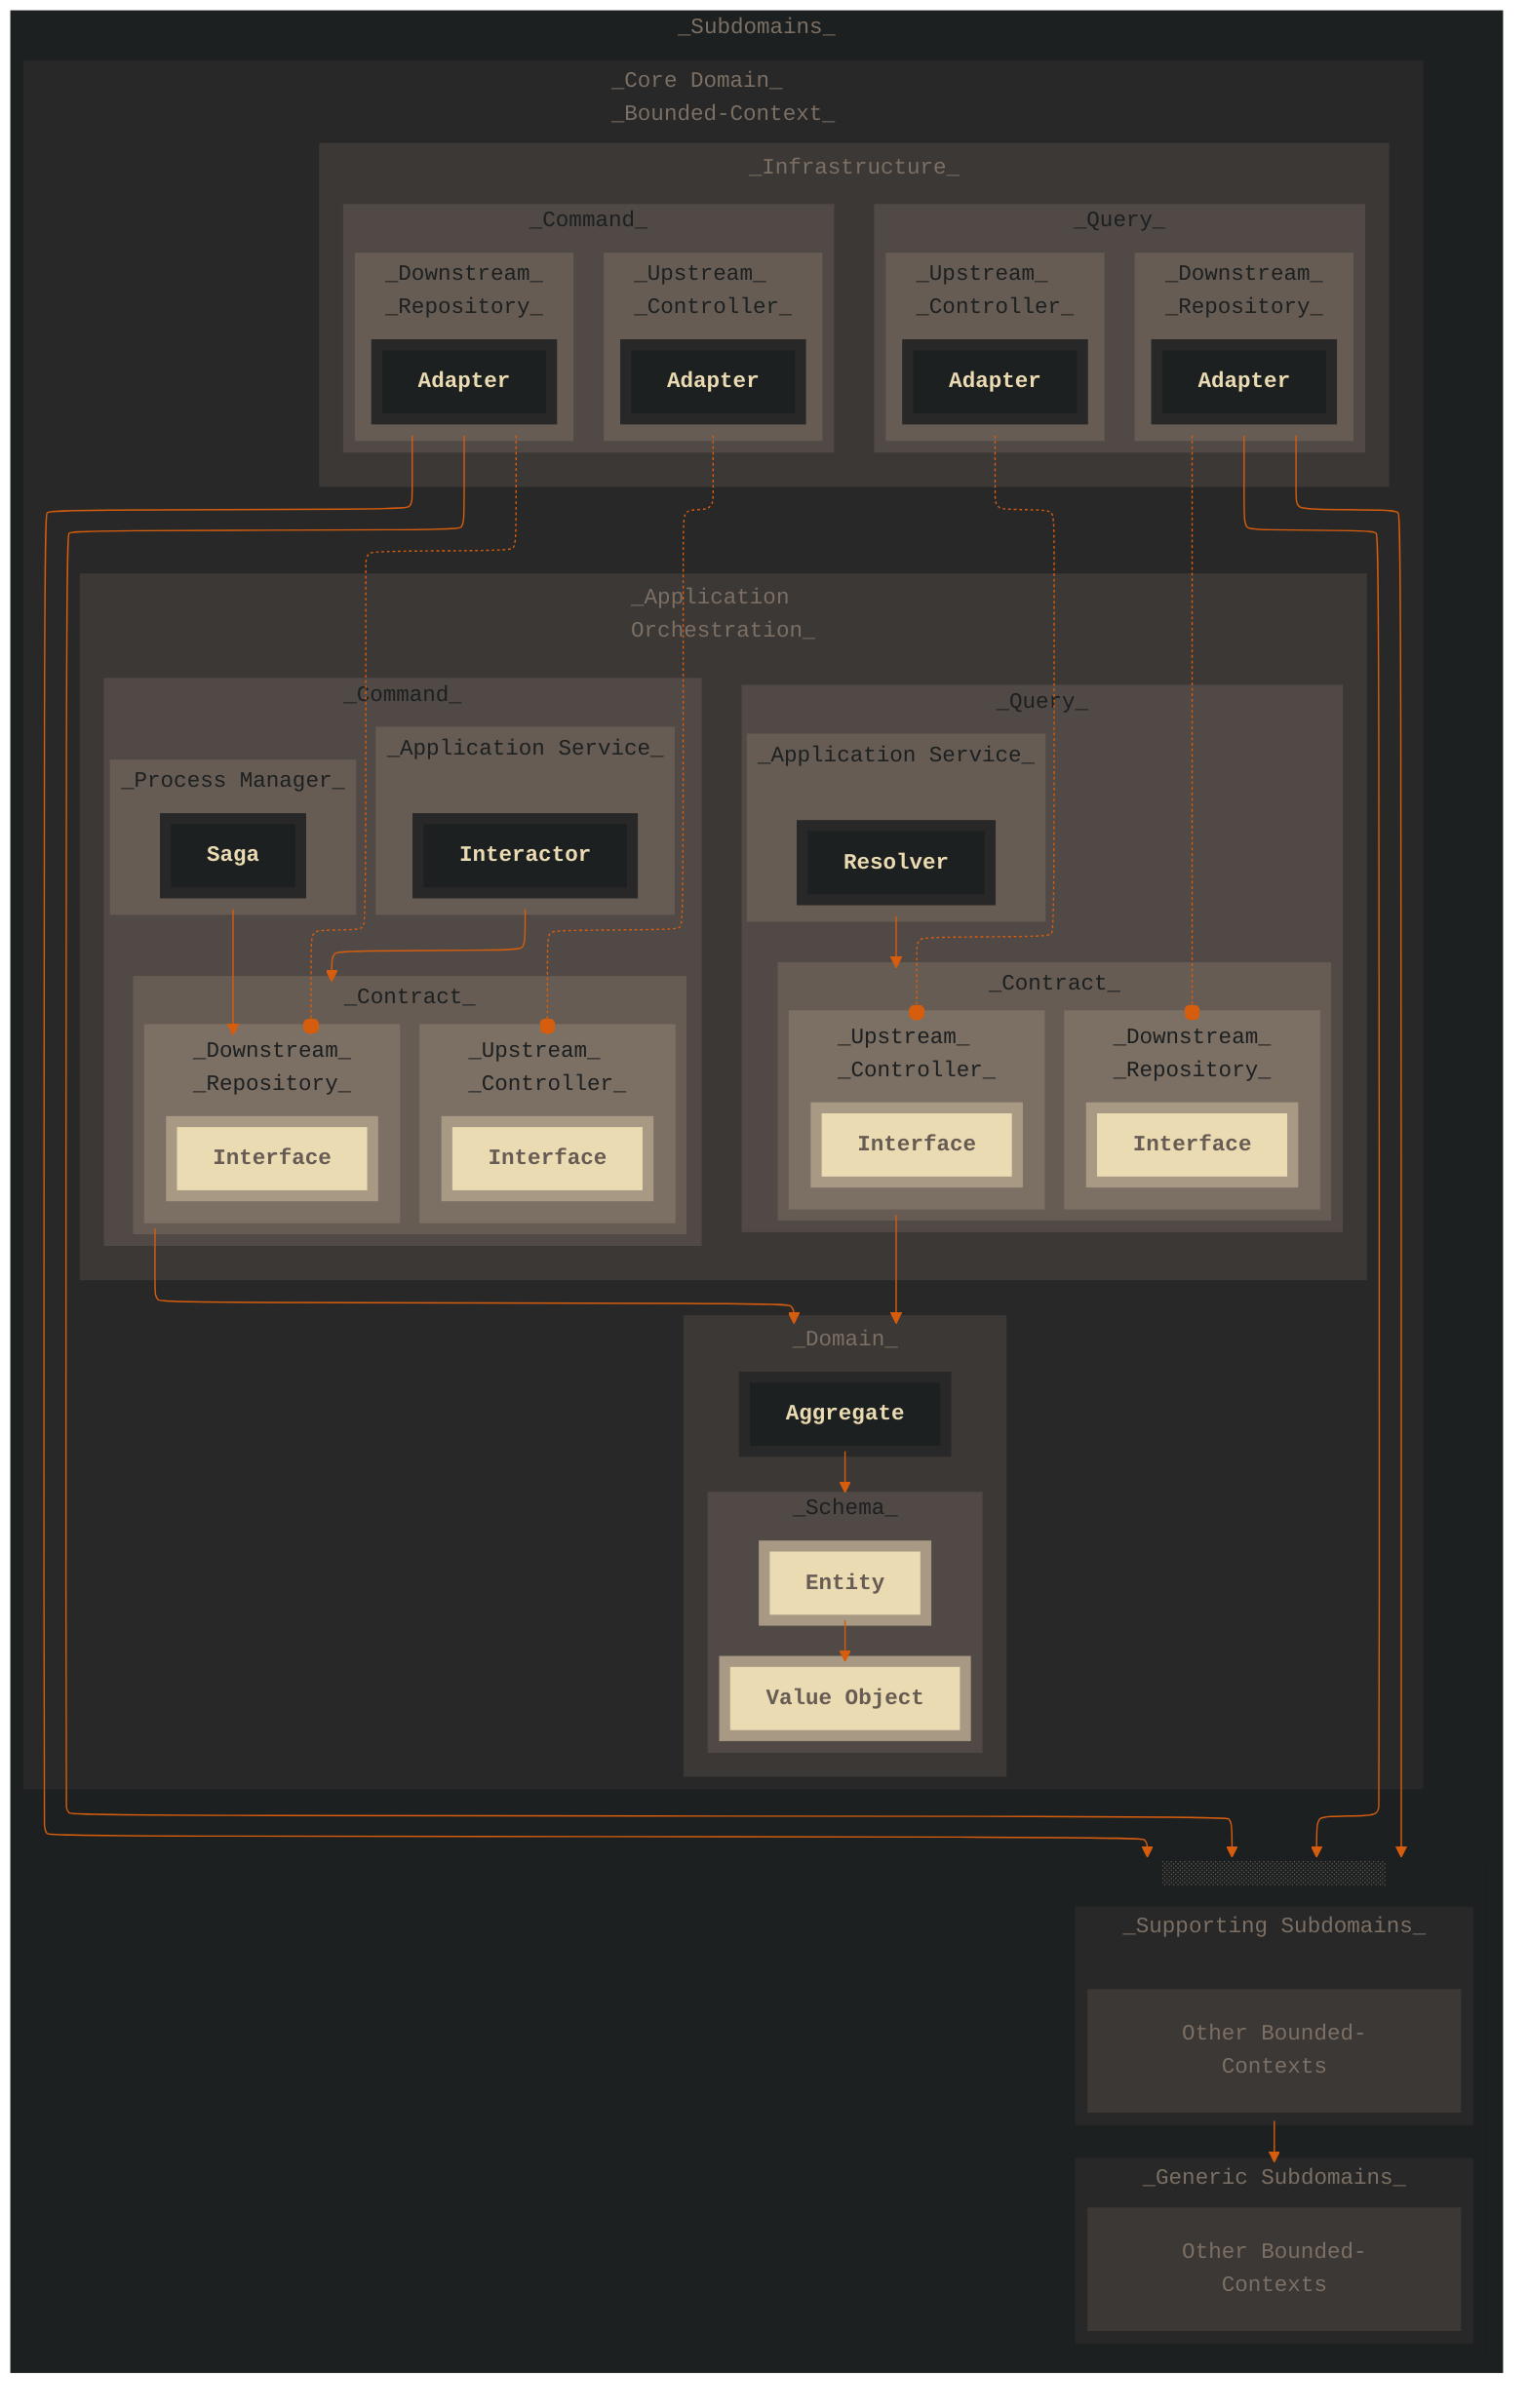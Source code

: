 ---

config:
    layout: elk
    look: classic
    theme: base
    themeVariables:
        fontFamily: "monospace"
        lineColor: "#D65D0E"

---

flowchart TB
    subgraph Subdomains["_Subdomains_"]
        subgraph Core["_Core Domain_<br>_Bounded-Context_"]
            subgraph Infrastructure["_Infrastructure_"]
                subgraph InfrastructureQuery["_Query_"]
                    subgraph InfrastructureQueryUpstream["_Upstream_<br>_Controller_"]
                        InfrastructureQueryUpstreamAdapter[Adapter]
                    end

                    subgraph InfrastructureQueryDownstream["_Downstream_<br>_Repository_"]
                        InfrastructureQueryDownstreamAdapter[Adapter]
                    end
                end

                subgraph InfrastructureCommand["_Command_"]
                    subgraph InfrastructureCommandUpstream["_Upstream_<br>_Controller_"]
                        InfrastructureCommandUpstreamAdapter[Adapter]
                    end

                    subgraph InfrastructureCommandDownstream["_Downstream_<br>_Repository_"]
                        InfrastructureCommandDownstreamAdapter[Adapter]
                    end
                end
            end

            subgraph Application["_Application<br>Orchestration_"]
                subgraph ApplicationQuery["_Query_"]
                    subgraph QueryApplicationService["_Application Service_"]
                        Resolver:::implementation
                    end

                    subgraph ApplicationQueryContract["_Contract_"]
                        subgraph ApplicationQueryContractUpstream["_Upstream_<br>_Controller_"]
                            ApplicationQueryContractUpstreamInterface[Interface]
                        end

                        subgraph ApplicationQueryContractDownstream["_Downstream_<br>_Repository_"]
                            ApplicationQueryContractDownstreamInterface[Interface]
                        end
                    end
                end

                subgraph ApplicationCommand["_Command_"]
                    subgraph CommandApplicationService["_Application Service_"]
                        Interactor[Interactor]:::implementation
                    end

                    subgraph ApplicationCommandProcess["_Process Manager_"]
                        ApplicationCommandProcessSaga[Saga]
                    end

                    subgraph ApplicationCommandContract["_Contract_"]
                        subgraph ApplicationCommandContractUpstream["_Upstream_<br>_Controller_"]
                            ApplicationCommandContractUpstreamInterface[Interface]
                        end

                        subgraph ApplicationCommandContractDownstream["_Downstream_<br>_Repository_"]
                            ApplicationCommandContractDownstreamInterface[Interface]
                        end
                    end
                end
            end

            subgraph Domain[_Domain_]
                DomainAggregate[Aggregate] --> DomainSchema
                subgraph DomainSchema[_Schema_]
                    DomainEntity[Entity] --> DomainValueObject[Value Object]
                end
            end

            CommandApplicationService   --> ApplicationCommandContract
            QueryApplicationService     --> ApplicationQueryContract

            InfrastructureCommandDownstream -.-o ApplicationCommandContractDownstream
            InfrastructureCommandUpstream   -.-o ApplicationCommandContractUpstream
            InfrastructureQueryDownstream   -.-o ApplicationQueryContractDownstream
            InfrastructureQueryUpstream     -.-o ApplicationQueryContractUpstream

            ApplicationCommandProcess   --> ApplicationCommandContractDownstream
            ApplicationQueryContract    --> Domain
            ApplicationCommandContract  --> Domain
        end

        subgraph SubdomainsGroup["░░░░░░░░░░░░░░░░░"]
            subgraph SupportingSubdomains["_Supporting Subdomains_"]
                SupportingSubDomainsBoundedContexts["Other Bounded-Contexts"]
            end

            subgraph GenericSubdomains[_Generic Subdomains_]
                GenericSubdomainsBoundedContexts[Other Bounded-Contexts]
            end
        end

        InfrastructureQueryDownstream   --> SubdomainsGroup
        InfrastructureCommandDownstream --> SubdomainsGroup
        InfrastructureQueryDownstream   --> SubdomainsGroup
        InfrastructureCommandDownstream --> SubdomainsGroup
        SupportingSubdomains            --> GenericSubdomains
    end

    classDef nsDepth_1 fill:#1D2021,stroke:#1D2021,color:#7C6F64
    classDef nsDepth_2 fill:#282828,stroke:#282828,color:#7C6F64,stroke-width:6px
    classDef nsDepth_3 fill:#3C3836,stroke:#3C3836,color:#7C6F64,stroke-width:12px
    classDef nsDepth_4 fill:#504945,stroke:#504945,color:#1D2021
    classDef nsDepth_5 fill:#665C54,stroke:#665C54,color:#1D2021,stroke-width:8px
    classDef nsDepth_6 fill:#7C6F64,stroke:#7C6F64,color:#1D2021,stroke-width:16px
    
    classDef implementation fill:#1D2021,stroke:#282828,font-weight:bold,stroke-width:8px,color:#EBDBB2
    classDef contract fill:#EBDBB2,stroke:#A89984,font-weight:bold,stroke-width:8px,color:#665C54

    class Subdomains,SubdomainsGroup nsDepth_1
    class Core,SupportingSubdomains,GenericSubdomains nsDepth_2
    class Infrastructure,Application,Domain,SupportingSubDomainsBoundedContexts,GenericSubdomainsBoundedContexts nsDepth_3
    class DomainSchema,InfrastructureQuery,InfrastructureCommand,ApplicationQuery,ApplicationCommand nsDepth_4
    class InfrastructureCommandDownstream,InfrastructureCommandUpstream,InfrastructureQueryDownstream,InfrastructureQueryUpstream,ApplicationQueryContract,ApplicationCommandProcess,ApplicationCommandContract,CommandApplicationService,QueryApplicationService nsDepth_5
    class ApplicationQueryContractUpstream,ApplicationQueryContractDownstream,ApplicationCommandContractUpstream,ApplicationCommandContractDownstream nsDepth_6
    
    class DomainEntity,DomainValueObject,ApplicationQueryContractUpstreamInterface,ApplicationQueryContractDownstreamInterface,ApplicationCommandContractUpstreamInterface,ApplicationCommandContractDownstreamInterface contract
    class InfrastructureQueryUpstreamAdapter,InfrastructureQueryDownstreamAdapter,InfrastructureCommandUpstreamAdapter,InfrastructureCommandDownstreamAdapter,ApplicationCommandProcessSaga,DomainAggregate implementation